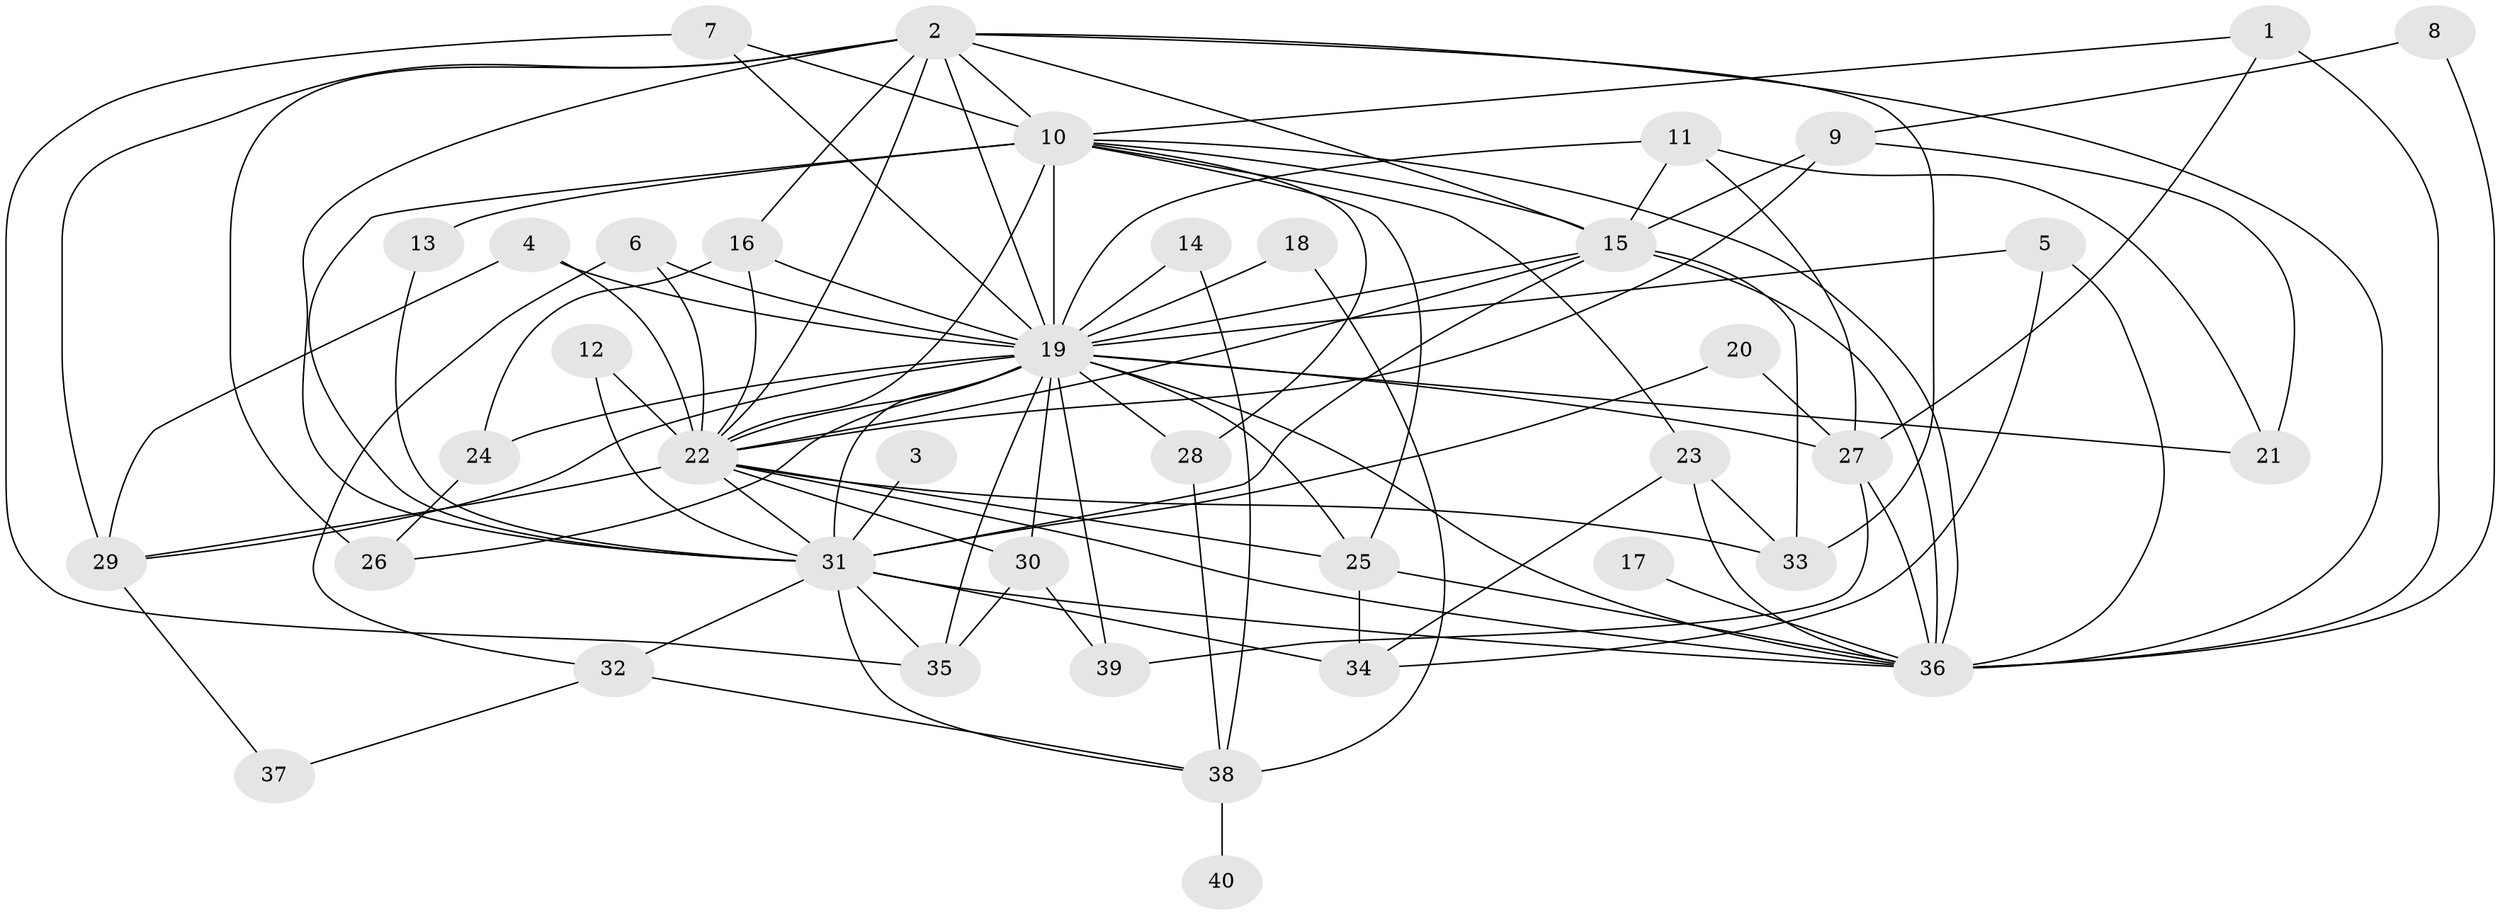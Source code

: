 // original degree distribution, {14: 0.02531645569620253, 19: 0.012658227848101266, 17: 0.0379746835443038, 22: 0.02531645569620253, 13: 0.012658227848101266, 20: 0.012658227848101266, 3: 0.16455696202531644, 4: 0.10126582278481013, 2: 0.5189873417721519, 5: 0.06329113924050633, 6: 0.012658227848101266, 7: 0.012658227848101266}
// Generated by graph-tools (version 1.1) at 2025/01/03/09/25 03:01:16]
// undirected, 40 vertices, 101 edges
graph export_dot {
graph [start="1"]
  node [color=gray90,style=filled];
  1;
  2;
  3;
  4;
  5;
  6;
  7;
  8;
  9;
  10;
  11;
  12;
  13;
  14;
  15;
  16;
  17;
  18;
  19;
  20;
  21;
  22;
  23;
  24;
  25;
  26;
  27;
  28;
  29;
  30;
  31;
  32;
  33;
  34;
  35;
  36;
  37;
  38;
  39;
  40;
  1 -- 10 [weight=1.0];
  1 -- 27 [weight=1.0];
  1 -- 36 [weight=1.0];
  2 -- 10 [weight=2.0];
  2 -- 15 [weight=2.0];
  2 -- 16 [weight=1.0];
  2 -- 19 [weight=3.0];
  2 -- 22 [weight=1.0];
  2 -- 26 [weight=2.0];
  2 -- 29 [weight=1.0];
  2 -- 31 [weight=1.0];
  2 -- 33 [weight=1.0];
  2 -- 36 [weight=1.0];
  3 -- 31 [weight=1.0];
  4 -- 19 [weight=1.0];
  4 -- 22 [weight=1.0];
  4 -- 29 [weight=1.0];
  5 -- 19 [weight=1.0];
  5 -- 34 [weight=1.0];
  5 -- 36 [weight=1.0];
  6 -- 19 [weight=1.0];
  6 -- 22 [weight=1.0];
  6 -- 32 [weight=1.0];
  7 -- 10 [weight=1.0];
  7 -- 19 [weight=1.0];
  7 -- 35 [weight=1.0];
  8 -- 9 [weight=1.0];
  8 -- 36 [weight=1.0];
  9 -- 15 [weight=1.0];
  9 -- 21 [weight=1.0];
  9 -- 22 [weight=1.0];
  10 -- 13 [weight=2.0];
  10 -- 15 [weight=3.0];
  10 -- 19 [weight=7.0];
  10 -- 22 [weight=3.0];
  10 -- 23 [weight=2.0];
  10 -- 25 [weight=2.0];
  10 -- 28 [weight=1.0];
  10 -- 31 [weight=2.0];
  10 -- 36 [weight=4.0];
  11 -- 15 [weight=1.0];
  11 -- 19 [weight=1.0];
  11 -- 21 [weight=1.0];
  11 -- 27 [weight=1.0];
  12 -- 22 [weight=1.0];
  12 -- 31 [weight=1.0];
  13 -- 31 [weight=1.0];
  14 -- 19 [weight=2.0];
  14 -- 38 [weight=1.0];
  15 -- 19 [weight=3.0];
  15 -- 22 [weight=1.0];
  15 -- 31 [weight=1.0];
  15 -- 33 [weight=1.0];
  15 -- 36 [weight=1.0];
  16 -- 19 [weight=1.0];
  16 -- 22 [weight=1.0];
  16 -- 24 [weight=1.0];
  17 -- 36 [weight=1.0];
  18 -- 19 [weight=1.0];
  18 -- 38 [weight=1.0];
  19 -- 21 [weight=1.0];
  19 -- 22 [weight=3.0];
  19 -- 24 [weight=3.0];
  19 -- 25 [weight=1.0];
  19 -- 26 [weight=1.0];
  19 -- 27 [weight=1.0];
  19 -- 28 [weight=1.0];
  19 -- 29 [weight=1.0];
  19 -- 30 [weight=1.0];
  19 -- 31 [weight=3.0];
  19 -- 35 [weight=1.0];
  19 -- 36 [weight=4.0];
  19 -- 39 [weight=1.0];
  20 -- 27 [weight=1.0];
  20 -- 31 [weight=1.0];
  22 -- 25 [weight=1.0];
  22 -- 29 [weight=1.0];
  22 -- 30 [weight=1.0];
  22 -- 31 [weight=3.0];
  22 -- 33 [weight=1.0];
  22 -- 36 [weight=1.0];
  23 -- 33 [weight=1.0];
  23 -- 34 [weight=1.0];
  23 -- 36 [weight=1.0];
  24 -- 26 [weight=1.0];
  25 -- 34 [weight=1.0];
  25 -- 36 [weight=1.0];
  27 -- 36 [weight=1.0];
  27 -- 39 [weight=1.0];
  28 -- 38 [weight=1.0];
  29 -- 37 [weight=1.0];
  30 -- 35 [weight=1.0];
  30 -- 39 [weight=1.0];
  31 -- 32 [weight=1.0];
  31 -- 34 [weight=1.0];
  31 -- 35 [weight=1.0];
  31 -- 36 [weight=1.0];
  31 -- 38 [weight=1.0];
  32 -- 37 [weight=1.0];
  32 -- 38 [weight=1.0];
  38 -- 40 [weight=1.0];
}
